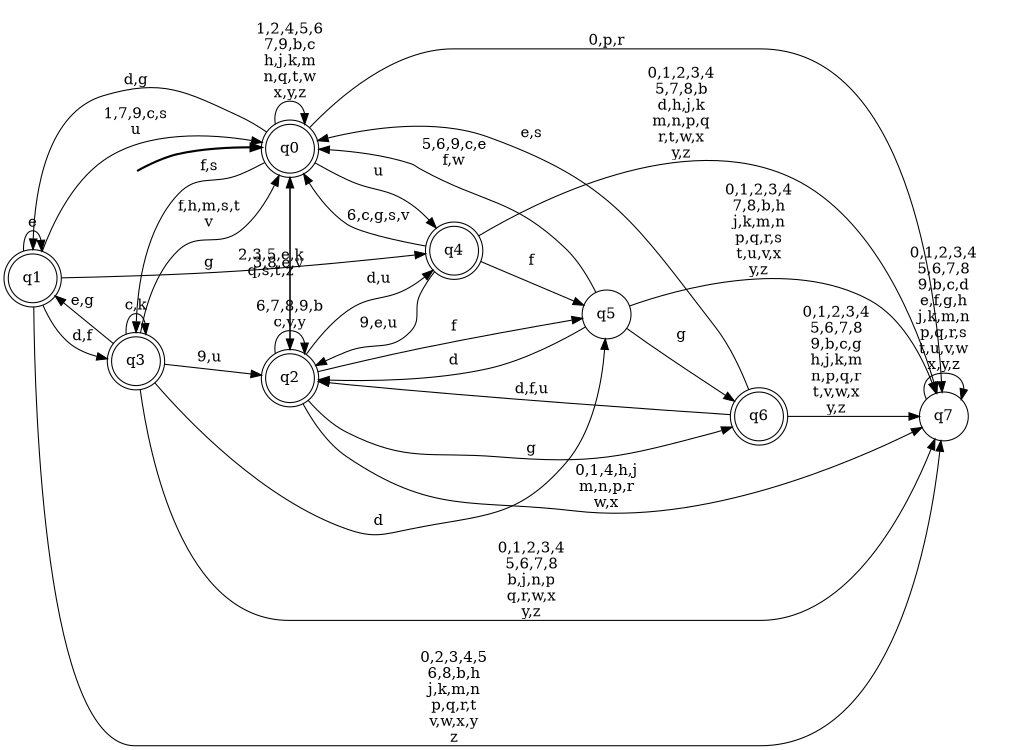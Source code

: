 digraph BlueStar {
__start0 [style = invis, shape = none, label = "", width = 0, height = 0];

rankdir=LR;
size="8,5";

s0 [style="rounded,filled", color="black", fillcolor="white" shape="doublecircle", label="q0"];
s1 [style="rounded,filled", color="black", fillcolor="white" shape="doublecircle", label="q1"];
s2 [style="rounded,filled", color="black", fillcolor="white" shape="doublecircle", label="q2"];
s3 [style="rounded,filled", color="black", fillcolor="white" shape="doublecircle", label="q3"];
s4 [style="rounded,filled", color="black", fillcolor="white" shape="doublecircle", label="q4"];
s5 [style="filled", color="black", fillcolor="white" shape="circle", label="q5"];
s6 [style="rounded,filled", color="black", fillcolor="white" shape="doublecircle", label="q6"];
s7 [style="filled", color="black", fillcolor="white" shape="circle", label="q7"];
subgraph cluster_main { 
	graph [pad=".75", ranksep="0.15", nodesep="0.15"];
	 style=invis; 
	__start0 -> s0 [penwidth=2];
}
s0 -> s0 [label="1,2,4,5,6\n7,9,b,c\nh,j,k,m\nn,q,t,w\nx,y,z"];
s0 -> s1 [label="d,g"];
s0 -> s2 [label="3,8,e,v"];
s0 -> s3 [label="f,s"];
s0 -> s4 [label="u"];
s0 -> s7 [label="0,p,r"];
s1 -> s0 [label="1,7,9,c,s\nu"];
s1 -> s1 [label="e"];
s1 -> s3 [label="d,f"];
s1 -> s4 [label="g"];
s1 -> s7 [label="0,2,3,4,5\n6,8,b,h\nj,k,m,n\np,q,r,t\nv,w,x,y\nz"];
s2 -> s0 [label="2,3,5,e,k\nq,s,t,z"];
s2 -> s2 [label="6,7,8,9,b\nc,v,y"];
s2 -> s4 [label="d,u"];
s2 -> s5 [label="f"];
s2 -> s6 [label="g"];
s2 -> s7 [label="0,1,4,h,j\nm,n,p,r\nw,x"];
s3 -> s0 [label="f,h,m,s,t\nv"];
s3 -> s1 [label="e,g"];
s3 -> s2 [label="9,u"];
s3 -> s3 [label="c,k"];
s3 -> s5 [label="d"];
s3 -> s7 [label="0,1,2,3,4\n5,6,7,8\nb,j,n,p\nq,r,w,x\ny,z"];
s4 -> s0 [label="6,c,g,s,v"];
s4 -> s2 [label="9,e,u"];
s4 -> s5 [label="f"];
s4 -> s7 [label="0,1,2,3,4\n5,7,8,b\nd,h,j,k\nm,n,p,q\nr,t,w,x\ny,z"];
s5 -> s0 [label="5,6,9,c,e\nf,w"];
s5 -> s2 [label="d"];
s5 -> s6 [label="g"];
s5 -> s7 [label="0,1,2,3,4\n7,8,b,h\nj,k,m,n\np,q,r,s\nt,u,v,x\ny,z"];
s6 -> s0 [label="e,s"];
s6 -> s2 [label="d,f,u"];
s6 -> s7 [label="0,1,2,3,4\n5,6,7,8\n9,b,c,g\nh,j,k,m\nn,p,q,r\nt,v,w,x\ny,z"];
s7 -> s7 [label="0,1,2,3,4\n5,6,7,8\n9,b,c,d\ne,f,g,h\nj,k,m,n\np,q,r,s\nt,u,v,w\nx,y,z"];

}